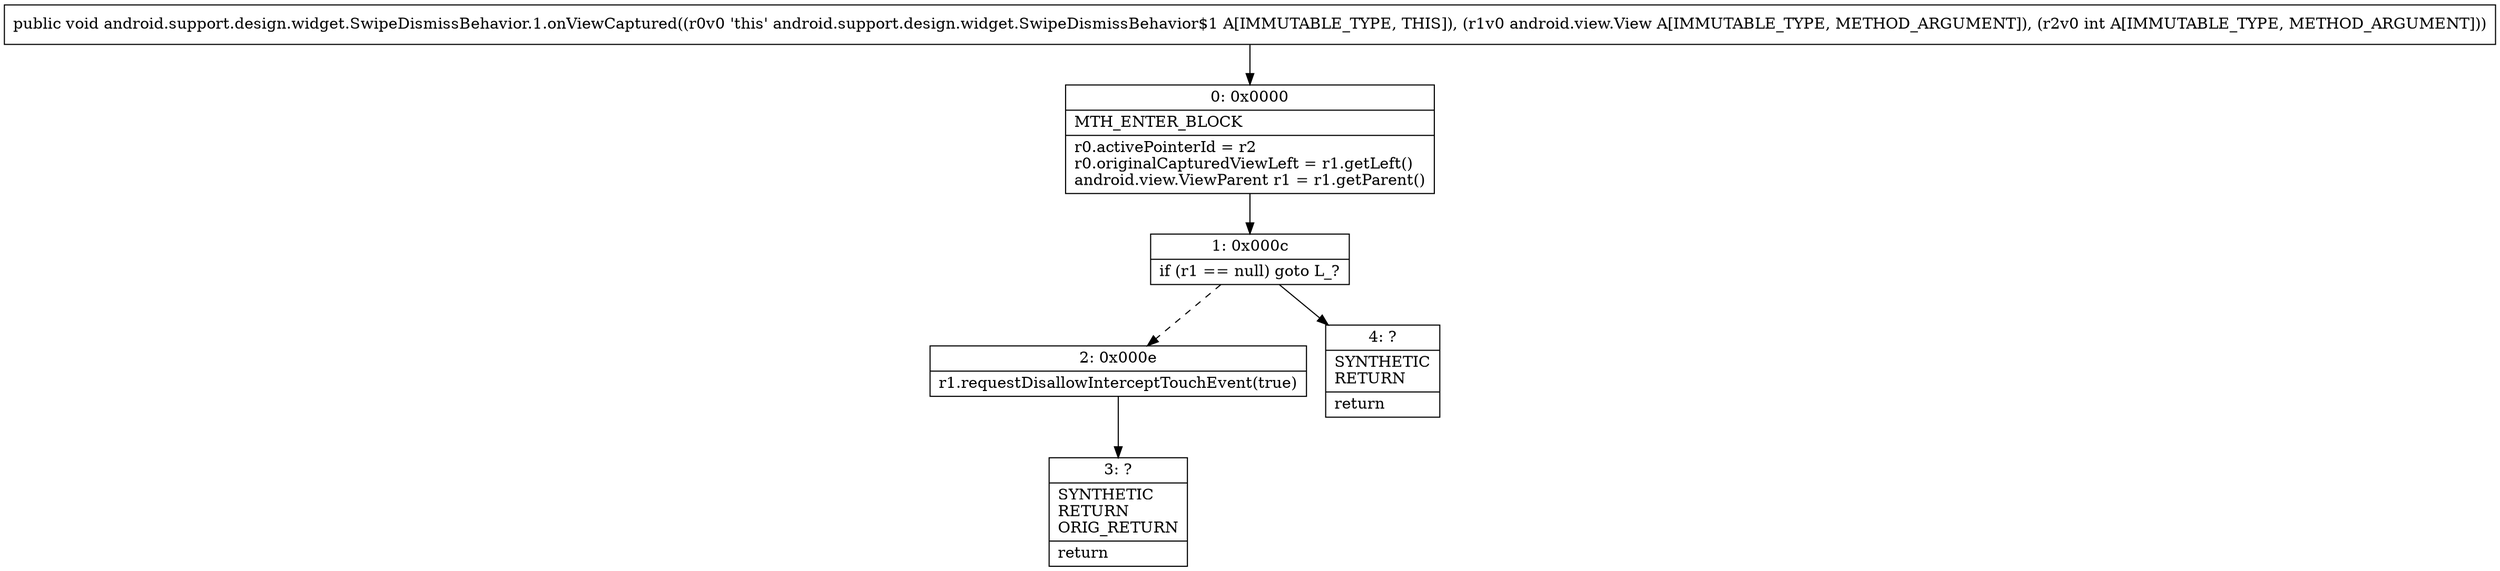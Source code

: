 digraph "CFG forandroid.support.design.widget.SwipeDismissBehavior.1.onViewCaptured(Landroid\/view\/View;I)V" {
Node_0 [shape=record,label="{0\:\ 0x0000|MTH_ENTER_BLOCK\l|r0.activePointerId = r2\lr0.originalCapturedViewLeft = r1.getLeft()\landroid.view.ViewParent r1 = r1.getParent()\l}"];
Node_1 [shape=record,label="{1\:\ 0x000c|if (r1 == null) goto L_?\l}"];
Node_2 [shape=record,label="{2\:\ 0x000e|r1.requestDisallowInterceptTouchEvent(true)\l}"];
Node_3 [shape=record,label="{3\:\ ?|SYNTHETIC\lRETURN\lORIG_RETURN\l|return\l}"];
Node_4 [shape=record,label="{4\:\ ?|SYNTHETIC\lRETURN\l|return\l}"];
MethodNode[shape=record,label="{public void android.support.design.widget.SwipeDismissBehavior.1.onViewCaptured((r0v0 'this' android.support.design.widget.SwipeDismissBehavior$1 A[IMMUTABLE_TYPE, THIS]), (r1v0 android.view.View A[IMMUTABLE_TYPE, METHOD_ARGUMENT]), (r2v0 int A[IMMUTABLE_TYPE, METHOD_ARGUMENT])) }"];
MethodNode -> Node_0;
Node_0 -> Node_1;
Node_1 -> Node_2[style=dashed];
Node_1 -> Node_4;
Node_2 -> Node_3;
}

